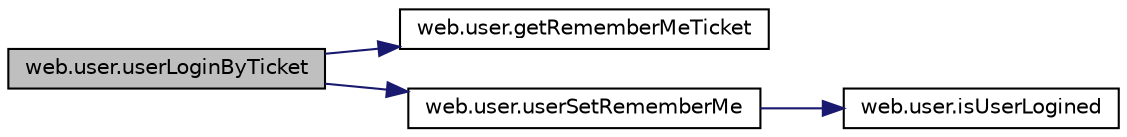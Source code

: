 digraph "web.user.userLoginByTicket"
{
  edge [fontname="Helvetica",fontsize="10",labelfontname="Helvetica",labelfontsize="10"];
  node [fontname="Helvetica",fontsize="10",shape=record];
  rankdir="LR";
  Node1 [label="web.user.userLoginByTicket",height=0.2,width=0.4,color="black", fillcolor="grey75", style="filled" fontcolor="black"];
  Node1 -> Node2 [color="midnightblue",fontsize="10",style="solid",fontname="Helvetica"];
  Node2 [label="web.user.getRememberMeTicket",height=0.2,width=0.4,color="black", fillcolor="white", style="filled",URL="$namespaceweb_1_1user.html#acd9378ec2190f99ba7c702db8fd5680c"];
  Node1 -> Node3 [color="midnightblue",fontsize="10",style="solid",fontname="Helvetica"];
  Node3 [label="web.user.userSetRememberMe",height=0.2,width=0.4,color="black", fillcolor="white", style="filled",URL="$namespaceweb_1_1user.html#abc5c01a718c5fbe455f9e3d7e4a1be8c"];
  Node3 -> Node4 [color="midnightblue",fontsize="10",style="solid",fontname="Helvetica"];
  Node4 [label="web.user.isUserLogined",height=0.2,width=0.4,color="black", fillcolor="white", style="filled",URL="$namespaceweb_1_1user.html#a38fcd46ce0e5fd094569f50175317c30"];
}
